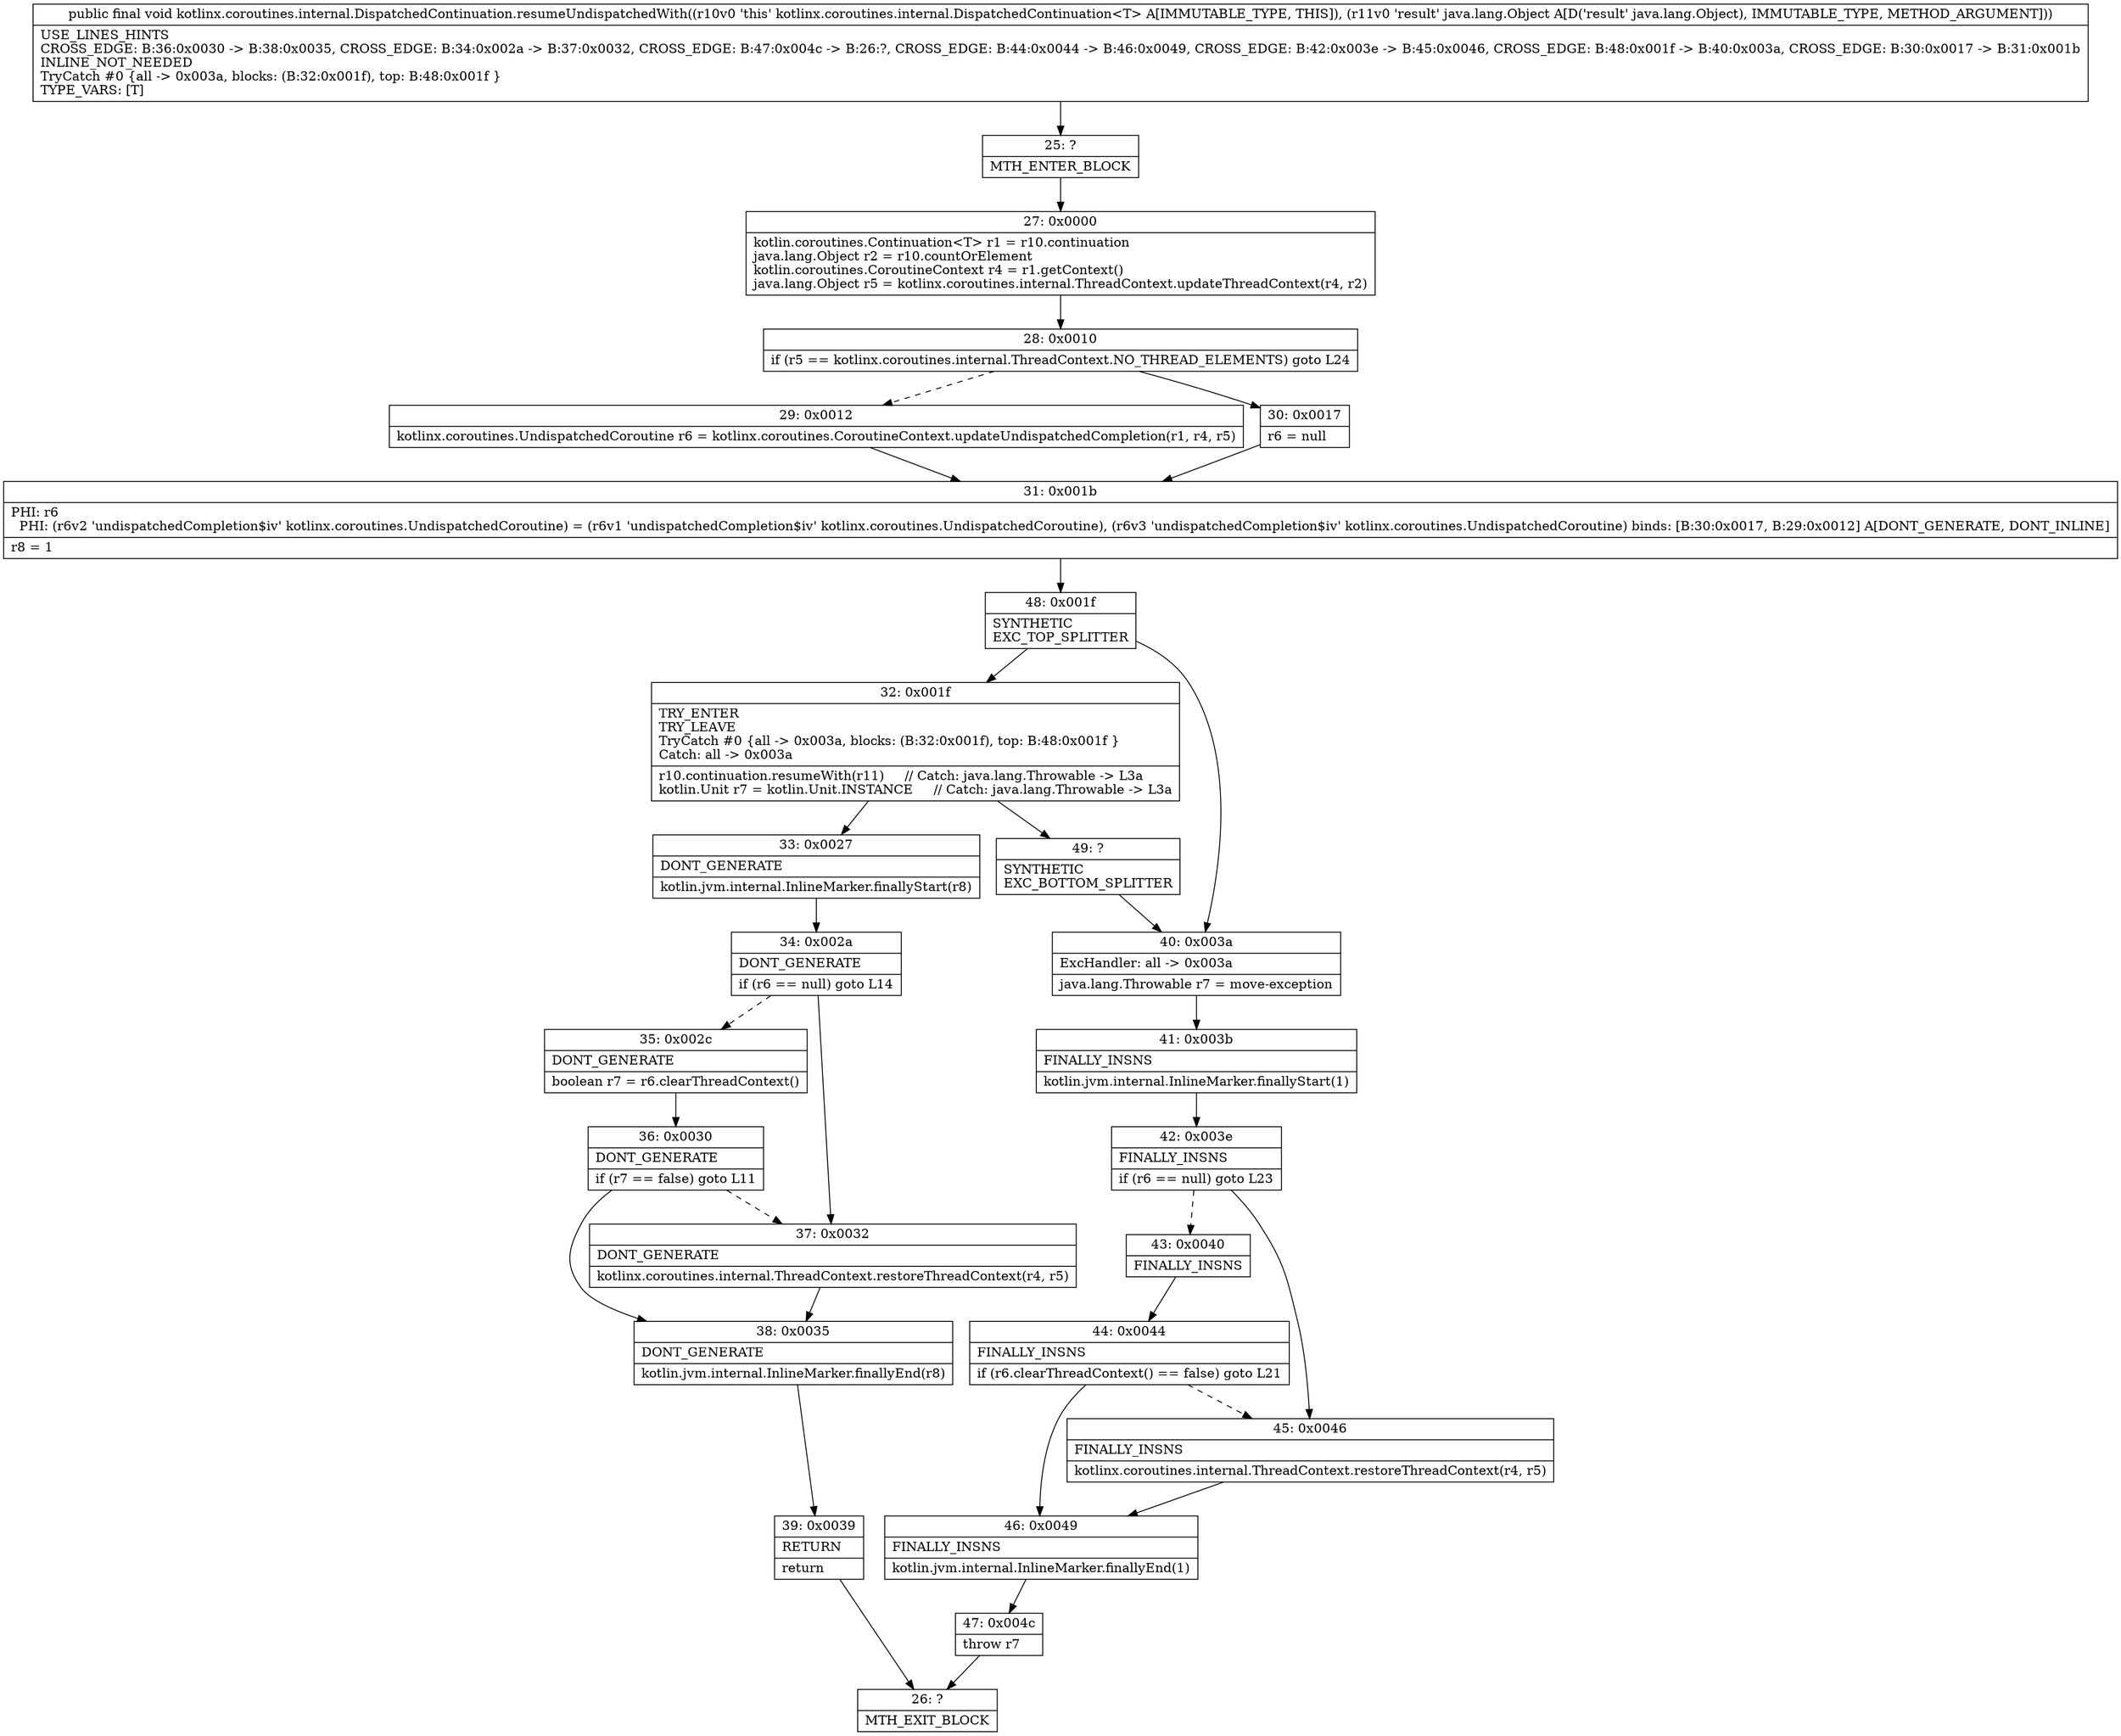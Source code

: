 digraph "CFG forkotlinx.coroutines.internal.DispatchedContinuation.resumeUndispatchedWith(Ljava\/lang\/Object;)V" {
Node_25 [shape=record,label="{25\:\ ?|MTH_ENTER_BLOCK\l}"];
Node_27 [shape=record,label="{27\:\ 0x0000|kotlin.coroutines.Continuation\<T\> r1 = r10.continuation\ljava.lang.Object r2 = r10.countOrElement\lkotlin.coroutines.CoroutineContext r4 = r1.getContext()\ljava.lang.Object r5 = kotlinx.coroutines.internal.ThreadContext.updateThreadContext(r4, r2)\l}"];
Node_28 [shape=record,label="{28\:\ 0x0010|if (r5 == kotlinx.coroutines.internal.ThreadContext.NO_THREAD_ELEMENTS) goto L24\l}"];
Node_29 [shape=record,label="{29\:\ 0x0012|kotlinx.coroutines.UndispatchedCoroutine r6 = kotlinx.coroutines.CoroutineContext.updateUndispatchedCompletion(r1, r4, r5)\l}"];
Node_31 [shape=record,label="{31\:\ 0x001b|PHI: r6 \l  PHI: (r6v2 'undispatchedCompletion$iv' kotlinx.coroutines.UndispatchedCoroutine) = (r6v1 'undispatchedCompletion$iv' kotlinx.coroutines.UndispatchedCoroutine), (r6v3 'undispatchedCompletion$iv' kotlinx.coroutines.UndispatchedCoroutine) binds: [B:30:0x0017, B:29:0x0012] A[DONT_GENERATE, DONT_INLINE]\l|r8 = 1\l}"];
Node_48 [shape=record,label="{48\:\ 0x001f|SYNTHETIC\lEXC_TOP_SPLITTER\l}"];
Node_32 [shape=record,label="{32\:\ 0x001f|TRY_ENTER\lTRY_LEAVE\lTryCatch #0 \{all \-\> 0x003a, blocks: (B:32:0x001f), top: B:48:0x001f \}\lCatch: all \-\> 0x003a\l|r10.continuation.resumeWith(r11)     \/\/ Catch: java.lang.Throwable \-\> L3a\lkotlin.Unit r7 = kotlin.Unit.INSTANCE     \/\/ Catch: java.lang.Throwable \-\> L3a\l}"];
Node_33 [shape=record,label="{33\:\ 0x0027|DONT_GENERATE\l|kotlin.jvm.internal.InlineMarker.finallyStart(r8)\l}"];
Node_34 [shape=record,label="{34\:\ 0x002a|DONT_GENERATE\l|if (r6 == null) goto L14\l}"];
Node_35 [shape=record,label="{35\:\ 0x002c|DONT_GENERATE\l|boolean r7 = r6.clearThreadContext()\l}"];
Node_36 [shape=record,label="{36\:\ 0x0030|DONT_GENERATE\l|if (r7 == false) goto L11\l}"];
Node_38 [shape=record,label="{38\:\ 0x0035|DONT_GENERATE\l|kotlin.jvm.internal.InlineMarker.finallyEnd(r8)\l}"];
Node_39 [shape=record,label="{39\:\ 0x0039|RETURN\l|return\l}"];
Node_26 [shape=record,label="{26\:\ ?|MTH_EXIT_BLOCK\l}"];
Node_37 [shape=record,label="{37\:\ 0x0032|DONT_GENERATE\l|kotlinx.coroutines.internal.ThreadContext.restoreThreadContext(r4, r5)\l}"];
Node_49 [shape=record,label="{49\:\ ?|SYNTHETIC\lEXC_BOTTOM_SPLITTER\l}"];
Node_40 [shape=record,label="{40\:\ 0x003a|ExcHandler: all \-\> 0x003a\l|java.lang.Throwable r7 = move\-exception\l}"];
Node_41 [shape=record,label="{41\:\ 0x003b|FINALLY_INSNS\l|kotlin.jvm.internal.InlineMarker.finallyStart(1)\l}"];
Node_42 [shape=record,label="{42\:\ 0x003e|FINALLY_INSNS\l|if (r6 == null) goto L23\l}"];
Node_43 [shape=record,label="{43\:\ 0x0040|FINALLY_INSNS\l}"];
Node_44 [shape=record,label="{44\:\ 0x0044|FINALLY_INSNS\l|if (r6.clearThreadContext() == false) goto L21\l}"];
Node_46 [shape=record,label="{46\:\ 0x0049|FINALLY_INSNS\l|kotlin.jvm.internal.InlineMarker.finallyEnd(1)\l}"];
Node_47 [shape=record,label="{47\:\ 0x004c|throw r7\l}"];
Node_45 [shape=record,label="{45\:\ 0x0046|FINALLY_INSNS\l|kotlinx.coroutines.internal.ThreadContext.restoreThreadContext(r4, r5)\l}"];
Node_30 [shape=record,label="{30\:\ 0x0017|r6 = null\l}"];
MethodNode[shape=record,label="{public final void kotlinx.coroutines.internal.DispatchedContinuation.resumeUndispatchedWith((r10v0 'this' kotlinx.coroutines.internal.DispatchedContinuation\<T\> A[IMMUTABLE_TYPE, THIS]), (r11v0 'result' java.lang.Object A[D('result' java.lang.Object), IMMUTABLE_TYPE, METHOD_ARGUMENT]))  | USE_LINES_HINTS\lCROSS_EDGE: B:36:0x0030 \-\> B:38:0x0035, CROSS_EDGE: B:34:0x002a \-\> B:37:0x0032, CROSS_EDGE: B:47:0x004c \-\> B:26:?, CROSS_EDGE: B:44:0x0044 \-\> B:46:0x0049, CROSS_EDGE: B:42:0x003e \-\> B:45:0x0046, CROSS_EDGE: B:48:0x001f \-\> B:40:0x003a, CROSS_EDGE: B:30:0x0017 \-\> B:31:0x001b\lINLINE_NOT_NEEDED\lTryCatch #0 \{all \-\> 0x003a, blocks: (B:32:0x001f), top: B:48:0x001f \}\lTYPE_VARS: [T]\l}"];
MethodNode -> Node_25;Node_25 -> Node_27;
Node_27 -> Node_28;
Node_28 -> Node_29[style=dashed];
Node_28 -> Node_30;
Node_29 -> Node_31;
Node_31 -> Node_48;
Node_48 -> Node_32;
Node_48 -> Node_40;
Node_32 -> Node_33;
Node_32 -> Node_49;
Node_33 -> Node_34;
Node_34 -> Node_35[style=dashed];
Node_34 -> Node_37;
Node_35 -> Node_36;
Node_36 -> Node_37[style=dashed];
Node_36 -> Node_38;
Node_38 -> Node_39;
Node_39 -> Node_26;
Node_37 -> Node_38;
Node_49 -> Node_40;
Node_40 -> Node_41;
Node_41 -> Node_42;
Node_42 -> Node_43[style=dashed];
Node_42 -> Node_45;
Node_43 -> Node_44;
Node_44 -> Node_45[style=dashed];
Node_44 -> Node_46;
Node_46 -> Node_47;
Node_47 -> Node_26;
Node_45 -> Node_46;
Node_30 -> Node_31;
}

